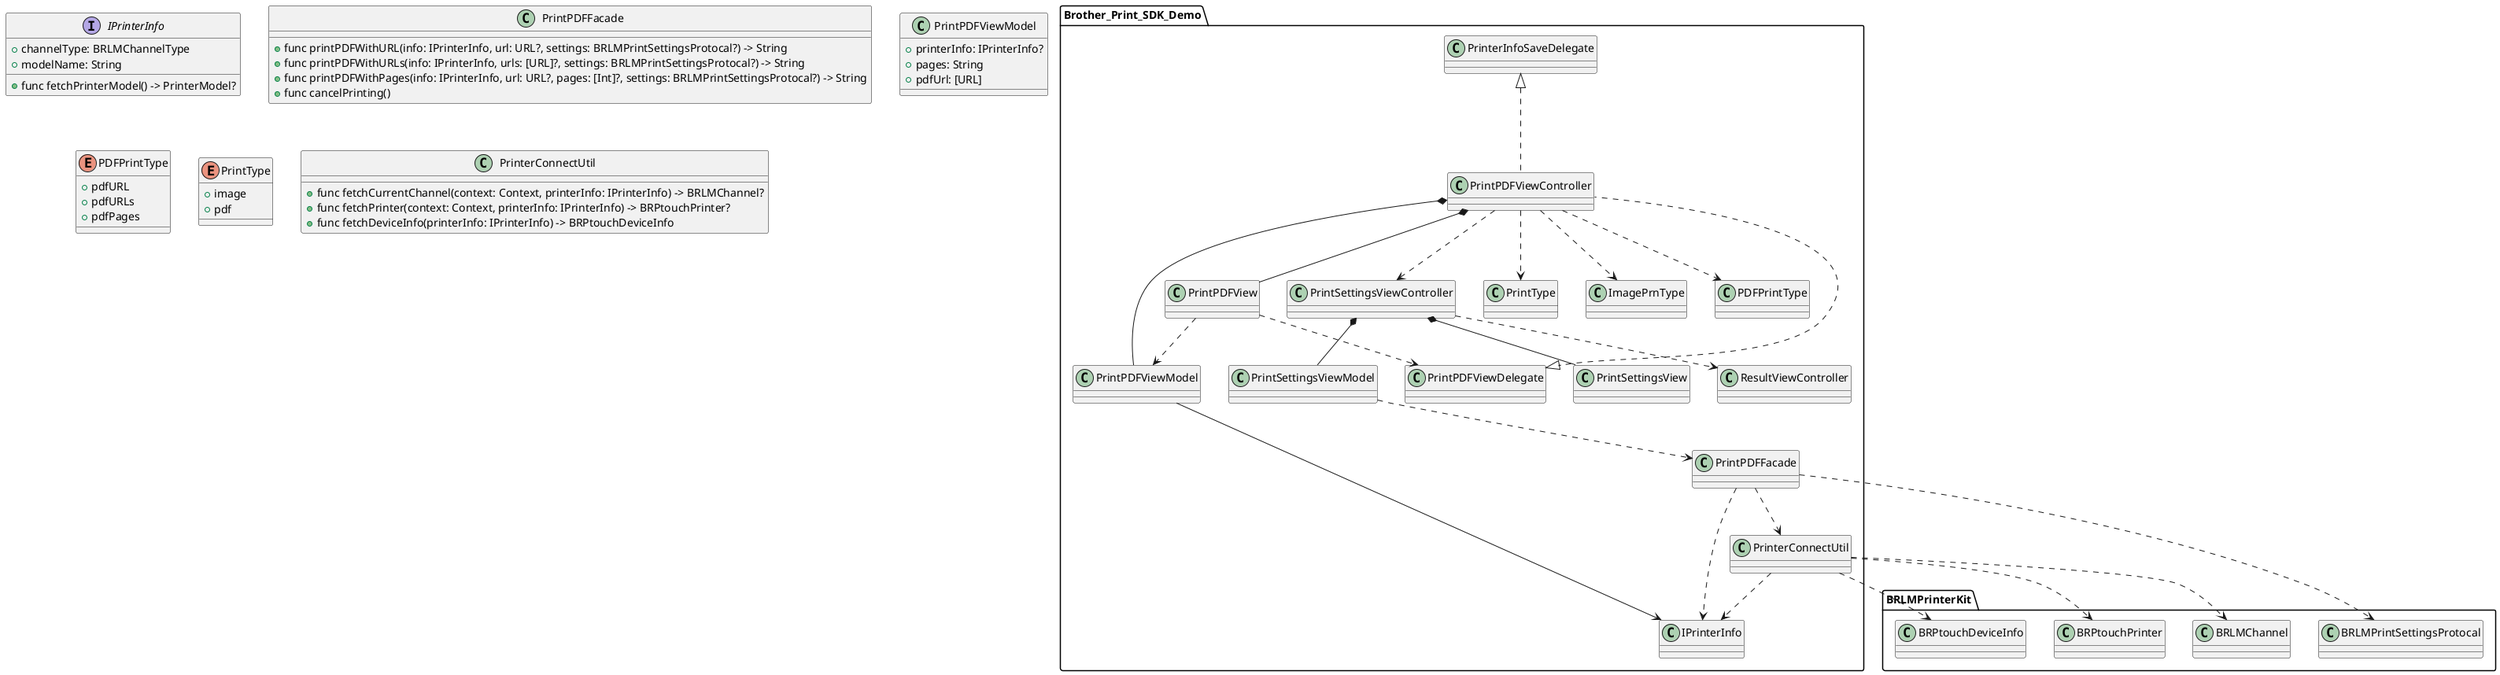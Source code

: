 @startuml
package  "Brother_Print_SDK_Demo" {
    PrintPDFViewModel --> IPrinterInfo
    PrintPDFViewController *-- PrintPDFViewModel
    PrintPDFViewController *-- PrintPDFView
    PrintPDFViewController ..> PrintSettingsViewController
    PrintSettingsViewController ..> ResultViewController
    PrintSettingsViewController *-- PrintSettingsViewModel
    PrintSettingsViewController *-- PrintSettingsView
    PrintSettingsViewModel ..> PrintPDFFacade
    PrintPDFViewController ..> PrintType
    PrintPDFViewController ..> ImagePrnType
    PrintPDFViewController ..> PDFPrintType
    PrintPDFViewDelegate <|.. PrintPDFViewController
    PrinterInfoSaveDelegate <|.. PrintPDFViewController
    PrintPDFView ..> PrintPDFViewDelegate
    PrintPDFView ..> PrintPDFViewModel
    PrintPDFFacade ..> PrinterConnectUtil
    PrintPDFFacade ..> IPrinterInfo
    PrinterConnectUtil ..> IPrinterInfo
}
package "BRLMPrinterKit" {
    PrinterConnectUtil ..> BRLMChannel
    PrinterConnectUtil ..> BRPtouchPrinter
    PrinterConnectUtil ..> BRPtouchDeviceInfo
    PrintPDFFacade ..> BRLMPrintSettingsProtocal
}
interface IPrinterInfo {
    + channelType: BRLMChannelType
    + modelName: String
    + func fetchPrinterModel() -> PrinterModel?
}
class PrintPDFFacade {
    + func printPDFWithURL(info: IPrinterInfo, url: URL?, settings: BRLMPrintSettingsProtocal?) -> String
    + func printPDFWithURLs(info: IPrinterInfo, urls: [URL]?, settings: BRLMPrintSettingsProtocal?) -> String
    + func printPDFWithPages(info: IPrinterInfo, url: URL?, pages: [Int]?, settings: BRLMPrintSettingsProtocal?) -> String
    + func cancelPrinting()
}
class PrintPDFViewModel{
    + printerInfo: IPrinterInfo?
    + pages: String
    + pdfUrl: [URL]
}
enum PDFPrintType {
    + pdfURL
    + pdfURLs
    + pdfPages
}
enum PrintType {
    + image
    + pdf
}
class PrinterConnectUtil {
    + func fetchCurrentChannel(context: Context, printerInfo: IPrinterInfo) -> BRLMChannel?
    + func fetchPrinter(context: Context, printerInfo: IPrinterInfo) -> BRPtouchPrinter?
    + func fetchDeviceInfo(printerInfo: IPrinterInfo) -> BRPtouchDeviceInfo
}
@enduml